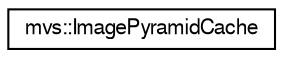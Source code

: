 digraph "Graphical Class Hierarchy"
{
  edge [fontname="FreeSans",fontsize="10",labelfontname="FreeSans",labelfontsize="10"];
  node [fontname="FreeSans",fontsize="10",shape=record];
  rankdir="LR";
  Node0 [label="mvs::ImagePyramidCache",height=0.2,width=0.4,color="black", fillcolor="white", style="filled",URL="$classmvs_1_1_image_pyramid_cache.html"];
}
